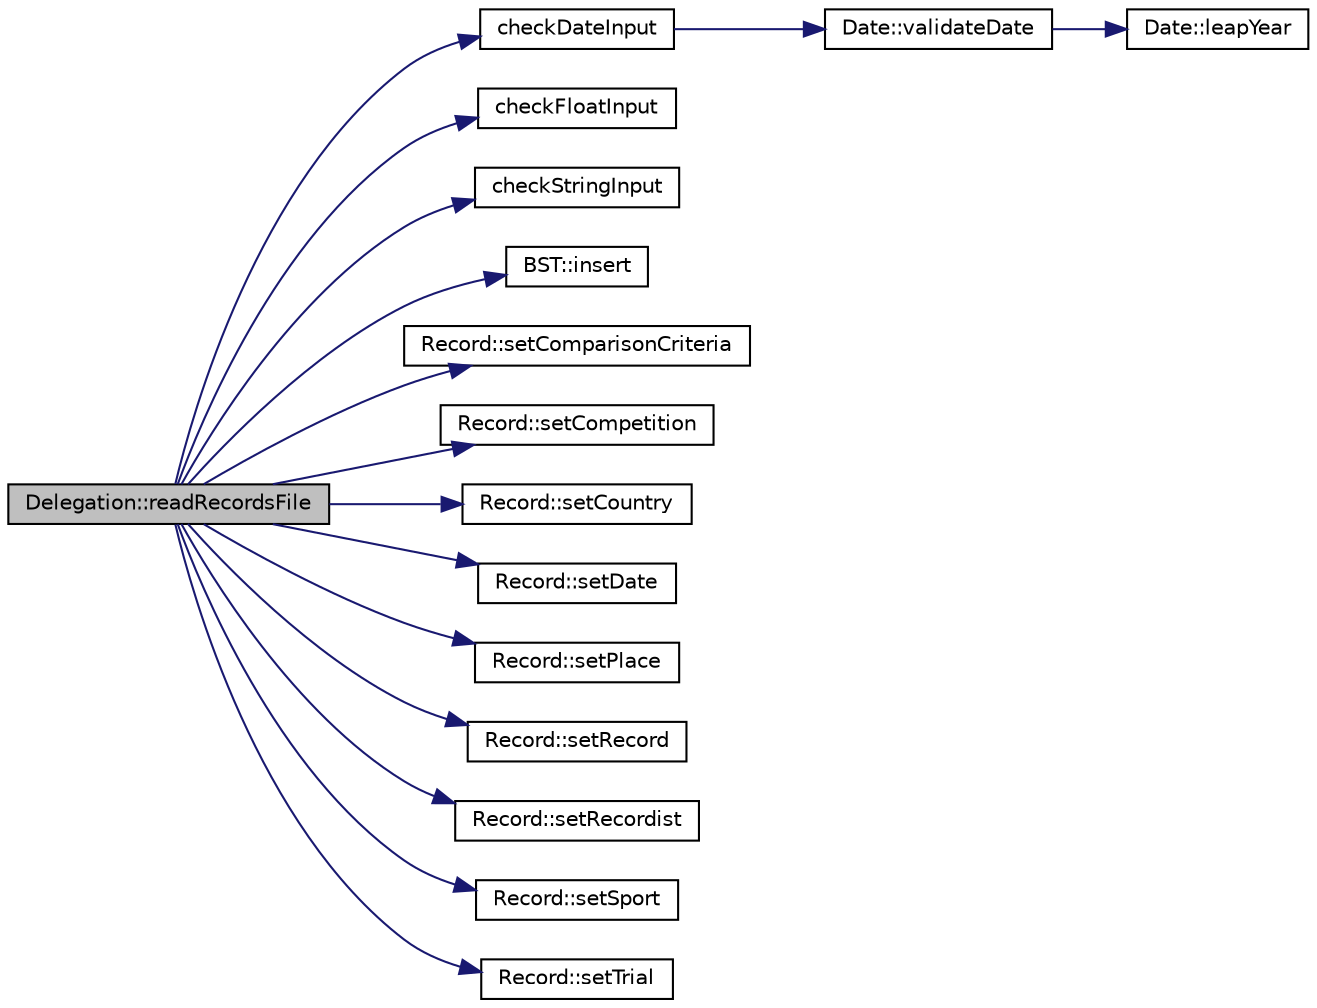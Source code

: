 digraph "Delegation::readRecordsFile"
{
 // LATEX_PDF_SIZE
  edge [fontname="Helvetica",fontsize="10",labelfontname="Helvetica",labelfontsize="10"];
  node [fontname="Helvetica",fontsize="10",shape=record];
  rankdir="LR";
  Node1 [label="Delegation::readRecordsFile",height=0.2,width=0.4,color="black", fillcolor="grey75", style="filled", fontcolor="black",tooltip=" "];
  Node1 -> Node2 [color="midnightblue",fontsize="10",style="solid",fontname="Helvetica"];
  Node2 [label="checkDateInput",height=0.2,width=0.4,color="black", fillcolor="white", style="filled",URL="$auxiliar_8cpp.html#ac4b9e7766ca6ff5b233dac083c348d69",tooltip=" "];
  Node2 -> Node3 [color="midnightblue",fontsize="10",style="solid",fontname="Helvetica"];
  Node3 [label="Date::validateDate",height=0.2,width=0.4,color="black", fillcolor="white", style="filled",URL="$class_date.html#aa6d918e3d8c62b826e5bb0c40efccfd3",tooltip=" "];
  Node3 -> Node4 [color="midnightblue",fontsize="10",style="solid",fontname="Helvetica"];
  Node4 [label="Date::leapYear",height=0.2,width=0.4,color="black", fillcolor="white", style="filled",URL="$class_date.html#ae872548348ccc90a6f13d614f5943d8c",tooltip=" "];
  Node1 -> Node5 [color="midnightblue",fontsize="10",style="solid",fontname="Helvetica"];
  Node5 [label="checkFloatInput",height=0.2,width=0.4,color="black", fillcolor="white", style="filled",URL="$auxiliar_8cpp.html#a2951a42cbfb63434c2fd8f2e8ce17c0d",tooltip=" "];
  Node1 -> Node6 [color="midnightblue",fontsize="10",style="solid",fontname="Helvetica"];
  Node6 [label="checkStringInput",height=0.2,width=0.4,color="black", fillcolor="white", style="filled",URL="$auxiliar_8cpp.html#a38b12b0ae17b209757adabb8c944f98b",tooltip=" "];
  Node1 -> Node7 [color="midnightblue",fontsize="10",style="solid",fontname="Helvetica"];
  Node7 [label="BST::insert",height=0.2,width=0.4,color="black", fillcolor="white", style="filled",URL="$class_b_s_t.html#a2b117df6521c7d61dac75ff2c938bae7",tooltip=" "];
  Node1 -> Node8 [color="midnightblue",fontsize="10",style="solid",fontname="Helvetica"];
  Node8 [label="Record::setComparisonCriteria",height=0.2,width=0.4,color="black", fillcolor="white", style="filled",URL="$class_record.html#a0cee63524f953f3464cd88bedc2a967e",tooltip=" "];
  Node1 -> Node9 [color="midnightblue",fontsize="10",style="solid",fontname="Helvetica"];
  Node9 [label="Record::setCompetition",height=0.2,width=0.4,color="black", fillcolor="white", style="filled",URL="$class_record.html#aaec38bc7321f339b33b0963906b353bb",tooltip=" "];
  Node1 -> Node10 [color="midnightblue",fontsize="10",style="solid",fontname="Helvetica"];
  Node10 [label="Record::setCountry",height=0.2,width=0.4,color="black", fillcolor="white", style="filled",URL="$class_record.html#a9600408f8ae5d9c6d9bed413eb142996",tooltip=" "];
  Node1 -> Node11 [color="midnightblue",fontsize="10",style="solid",fontname="Helvetica"];
  Node11 [label="Record::setDate",height=0.2,width=0.4,color="black", fillcolor="white", style="filled",URL="$class_record.html#a0531316b7cdb72e4837d7288b3e45459",tooltip=" "];
  Node1 -> Node12 [color="midnightblue",fontsize="10",style="solid",fontname="Helvetica"];
  Node12 [label="Record::setPlace",height=0.2,width=0.4,color="black", fillcolor="white", style="filled",URL="$class_record.html#ac9bd6d0f18648bac1fe89840350801b2",tooltip=" "];
  Node1 -> Node13 [color="midnightblue",fontsize="10",style="solid",fontname="Helvetica"];
  Node13 [label="Record::setRecord",height=0.2,width=0.4,color="black", fillcolor="white", style="filled",URL="$class_record.html#a7524a65c5c81a5fff1cb96f8e80abc05",tooltip=" "];
  Node1 -> Node14 [color="midnightblue",fontsize="10",style="solid",fontname="Helvetica"];
  Node14 [label="Record::setRecordist",height=0.2,width=0.4,color="black", fillcolor="white", style="filled",URL="$class_record.html#ab96b762ba0fda6e83d7532e958f5f2df",tooltip=" "];
  Node1 -> Node15 [color="midnightblue",fontsize="10",style="solid",fontname="Helvetica"];
  Node15 [label="Record::setSport",height=0.2,width=0.4,color="black", fillcolor="white", style="filled",URL="$class_record.html#a51d46006e64e67caa8ba4e632299bb03",tooltip=" "];
  Node1 -> Node16 [color="midnightblue",fontsize="10",style="solid",fontname="Helvetica"];
  Node16 [label="Record::setTrial",height=0.2,width=0.4,color="black", fillcolor="white", style="filled",URL="$class_record.html#a6864fc3b4bb0885c28dc4b217a57ea5a",tooltip=" "];
}
